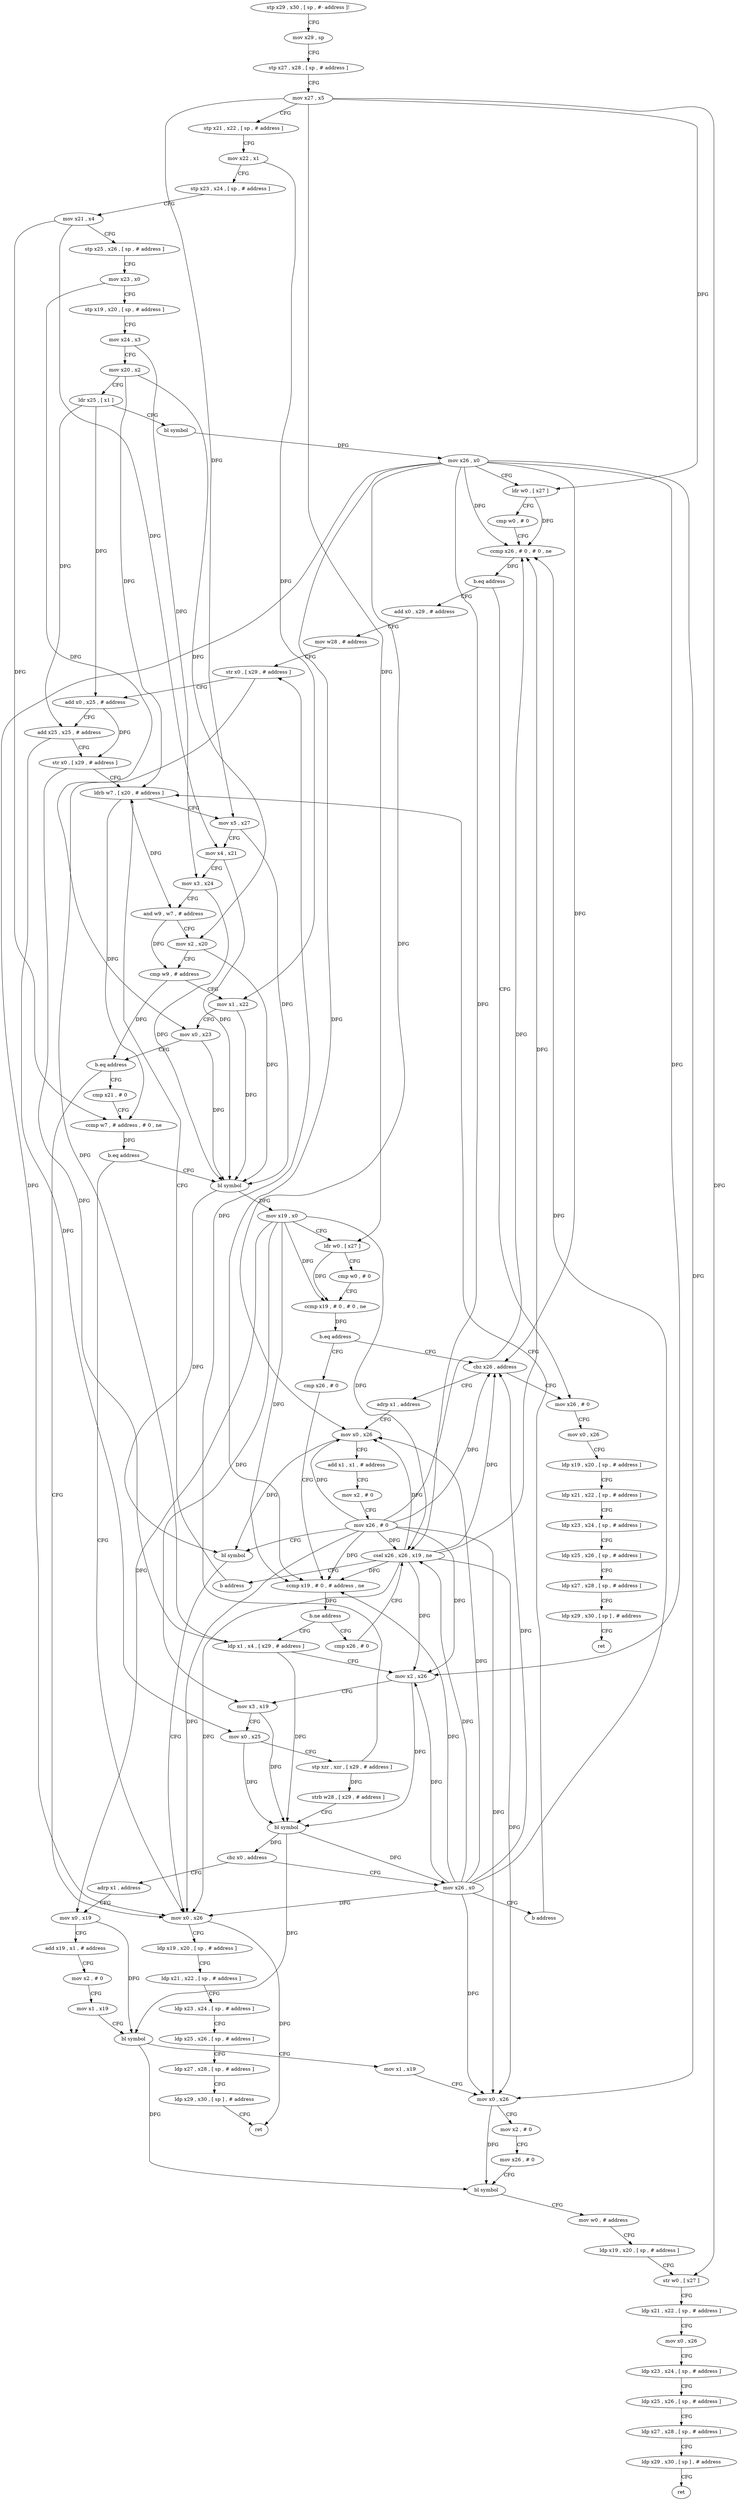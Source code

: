 digraph "func" {
"4276752" [label = "stp x29 , x30 , [ sp , #- address ]!" ]
"4276756" [label = "mov x29 , sp" ]
"4276760" [label = "stp x27 , x28 , [ sp , # address ]" ]
"4276764" [label = "mov x27 , x5" ]
"4276768" [label = "stp x21 , x22 , [ sp , # address ]" ]
"4276772" [label = "mov x22 , x1" ]
"4276776" [label = "stp x23 , x24 , [ sp , # address ]" ]
"4276780" [label = "mov x21 , x4" ]
"4276784" [label = "stp x25 , x26 , [ sp , # address ]" ]
"4276788" [label = "mov x23 , x0" ]
"4276792" [label = "stp x19 , x20 , [ sp , # address ]" ]
"4276796" [label = "mov x24 , x3" ]
"4276800" [label = "mov x20 , x2" ]
"4276804" [label = "ldr x25 , [ x1 ]" ]
"4276808" [label = "bl symbol" ]
"4276812" [label = "mov x26 , x0" ]
"4276816" [label = "ldr w0 , [ x27 ]" ]
"4276820" [label = "cmp w0 , # 0" ]
"4276824" [label = "ccmp x26 , # 0 , # 0 , ne" ]
"4276828" [label = "b.eq address" ]
"4277060" [label = "mov x26 , # 0" ]
"4276832" [label = "add x0 , x29 , # address" ]
"4277064" [label = "mov x0 , x26" ]
"4277068" [label = "ldp x19 , x20 , [ sp , # address ]" ]
"4277072" [label = "ldp x21 , x22 , [ sp , # address ]" ]
"4277076" [label = "ldp x23 , x24 , [ sp , # address ]" ]
"4277080" [label = "ldp x25 , x26 , [ sp , # address ]" ]
"4277084" [label = "ldp x27 , x28 , [ sp , # address ]" ]
"4277088" [label = "ldp x29 , x30 , [ sp ] , # address" ]
"4277092" [label = "ret" ]
"4276836" [label = "mov w28 , # address" ]
"4276840" [label = "str x0 , [ x29 , # address ]" ]
"4276844" [label = "add x0 , x25 , # address" ]
"4276848" [label = "add x25 , x25 , # address" ]
"4276852" [label = "str x0 , [ x29 , # address ]" ]
"4276856" [label = "ldrb w7 , [ x20 , # address ]" ]
"4277028" [label = "mov x0 , x26" ]
"4277032" [label = "ldp x19 , x20 , [ sp , # address ]" ]
"4277036" [label = "ldp x21 , x22 , [ sp , # address ]" ]
"4277040" [label = "ldp x23 , x24 , [ sp , # address ]" ]
"4277044" [label = "ldp x25 , x26 , [ sp , # address ]" ]
"4277048" [label = "ldp x27 , x28 , [ sp , # address ]" ]
"4277052" [label = "ldp x29 , x30 , [ sp ] , # address" ]
"4277056" [label = "ret" ]
"4276896" [label = "cmp x21 , # 0" ]
"4276900" [label = "ccmp w7 , # address , # 0 , ne" ]
"4276904" [label = "b.eq address" ]
"4276908" [label = "bl symbol" ]
"4276912" [label = "mov x19 , x0" ]
"4276916" [label = "ldr w0 , [ x27 ]" ]
"4276920" [label = "cmp w0 , # 0" ]
"4276924" [label = "ccmp x19 , # 0 , # 0 , ne" ]
"4276928" [label = "b.eq address" ]
"4277000" [label = "cbz x26 , address" ]
"4276932" [label = "cmp x26 , # 0" ]
"4277004" [label = "adrp x1 , address" ]
"4276936" [label = "ccmp x19 , # 0 , # address , ne" ]
"4276940" [label = "b.ne address" ]
"4276960" [label = "ldp x1 , x4 , [ x29 , # address ]" ]
"4276944" [label = "cmp x26 , # 0" ]
"4277008" [label = "mov x0 , x26" ]
"4277012" [label = "add x1 , x1 , # address" ]
"4277016" [label = "mov x2 , # 0" ]
"4277020" [label = "mov x26 , # 0" ]
"4277024" [label = "bl symbol" ]
"4276964" [label = "mov x2 , x26" ]
"4276968" [label = "mov x3 , x19" ]
"4276972" [label = "mov x0 , x25" ]
"4276976" [label = "stp xzr , xzr , [ x29 , # address ]" ]
"4276980" [label = "strb w28 , [ x29 , # address ]" ]
"4276984" [label = "bl symbol" ]
"4276988" [label = "cbz x0 , address" ]
"4277096" [label = "adrp x1 , address" ]
"4276992" [label = "mov x26 , x0" ]
"4276948" [label = "csel x26 , x26 , x19 , ne" ]
"4276952" [label = "b address" ]
"4277100" [label = "mov x0 , x19" ]
"4277104" [label = "add x19 , x1 , # address" ]
"4277108" [label = "mov x2 , # 0" ]
"4277112" [label = "mov x1 , x19" ]
"4277116" [label = "bl symbol" ]
"4277120" [label = "mov x1 , x19" ]
"4277124" [label = "mov x0 , x26" ]
"4277128" [label = "mov x2 , # 0" ]
"4277132" [label = "mov x26 , # 0" ]
"4277136" [label = "bl symbol" ]
"4277140" [label = "mov w0 , # address" ]
"4277144" [label = "ldp x19 , x20 , [ sp , # address ]" ]
"4277148" [label = "str w0 , [ x27 ]" ]
"4277152" [label = "ldp x21 , x22 , [ sp , # address ]" ]
"4277156" [label = "mov x0 , x26" ]
"4277160" [label = "ldp x23 , x24 , [ sp , # address ]" ]
"4277164" [label = "ldp x25 , x26 , [ sp , # address ]" ]
"4277168" [label = "ldp x27 , x28 , [ sp , # address ]" ]
"4277172" [label = "ldp x29 , x30 , [ sp ] , # address" ]
"4277176" [label = "ret" ]
"4276996" [label = "b address" ]
"4276860" [label = "mov x5 , x27" ]
"4276864" [label = "mov x4 , x21" ]
"4276868" [label = "mov x3 , x24" ]
"4276872" [label = "and w9 , w7 , # address" ]
"4276876" [label = "mov x2 , x20" ]
"4276880" [label = "cmp w9 , # address" ]
"4276884" [label = "mov x1 , x22" ]
"4276888" [label = "mov x0 , x23" ]
"4276892" [label = "b.eq address" ]
"4276752" -> "4276756" [ label = "CFG" ]
"4276756" -> "4276760" [ label = "CFG" ]
"4276760" -> "4276764" [ label = "CFG" ]
"4276764" -> "4276768" [ label = "CFG" ]
"4276764" -> "4276816" [ label = "DFG" ]
"4276764" -> "4276860" [ label = "DFG" ]
"4276764" -> "4276916" [ label = "DFG" ]
"4276764" -> "4277148" [ label = "DFG" ]
"4276768" -> "4276772" [ label = "CFG" ]
"4276772" -> "4276776" [ label = "CFG" ]
"4276772" -> "4276884" [ label = "DFG" ]
"4276776" -> "4276780" [ label = "CFG" ]
"4276780" -> "4276784" [ label = "CFG" ]
"4276780" -> "4276864" [ label = "DFG" ]
"4276780" -> "4276900" [ label = "DFG" ]
"4276784" -> "4276788" [ label = "CFG" ]
"4276788" -> "4276792" [ label = "CFG" ]
"4276788" -> "4276888" [ label = "DFG" ]
"4276792" -> "4276796" [ label = "CFG" ]
"4276796" -> "4276800" [ label = "CFG" ]
"4276796" -> "4276868" [ label = "DFG" ]
"4276800" -> "4276804" [ label = "CFG" ]
"4276800" -> "4276856" [ label = "DFG" ]
"4276800" -> "4276876" [ label = "DFG" ]
"4276804" -> "4276808" [ label = "CFG" ]
"4276804" -> "4276844" [ label = "DFG" ]
"4276804" -> "4276848" [ label = "DFG" ]
"4276808" -> "4276812" [ label = "DFG" ]
"4276812" -> "4276816" [ label = "CFG" ]
"4276812" -> "4276824" [ label = "DFG" ]
"4276812" -> "4277028" [ label = "DFG" ]
"4276812" -> "4277000" [ label = "DFG" ]
"4276812" -> "4276936" [ label = "DFG" ]
"4276812" -> "4277008" [ label = "DFG" ]
"4276812" -> "4276964" [ label = "DFG" ]
"4276812" -> "4276948" [ label = "DFG" ]
"4276812" -> "4277124" [ label = "DFG" ]
"4276816" -> "4276820" [ label = "CFG" ]
"4276816" -> "4276824" [ label = "DFG" ]
"4276820" -> "4276824" [ label = "CFG" ]
"4276824" -> "4276828" [ label = "DFG" ]
"4276828" -> "4277060" [ label = "CFG" ]
"4276828" -> "4276832" [ label = "CFG" ]
"4277060" -> "4277064" [ label = "CFG" ]
"4276832" -> "4276836" [ label = "CFG" ]
"4277064" -> "4277068" [ label = "CFG" ]
"4277068" -> "4277072" [ label = "CFG" ]
"4277072" -> "4277076" [ label = "CFG" ]
"4277076" -> "4277080" [ label = "CFG" ]
"4277080" -> "4277084" [ label = "CFG" ]
"4277084" -> "4277088" [ label = "CFG" ]
"4277088" -> "4277092" [ label = "CFG" ]
"4276836" -> "4276840" [ label = "CFG" ]
"4276840" -> "4276844" [ label = "CFG" ]
"4276840" -> "4276960" [ label = "DFG" ]
"4276844" -> "4276848" [ label = "CFG" ]
"4276844" -> "4276852" [ label = "DFG" ]
"4276848" -> "4276852" [ label = "CFG" ]
"4276848" -> "4276972" [ label = "DFG" ]
"4276852" -> "4276856" [ label = "CFG" ]
"4276852" -> "4276960" [ label = "DFG" ]
"4276856" -> "4276860" [ label = "CFG" ]
"4276856" -> "4276872" [ label = "DFG" ]
"4276856" -> "4276900" [ label = "DFG" ]
"4277028" -> "4277032" [ label = "CFG" ]
"4277028" -> "4277056" [ label = "DFG" ]
"4277032" -> "4277036" [ label = "CFG" ]
"4277036" -> "4277040" [ label = "CFG" ]
"4277040" -> "4277044" [ label = "CFG" ]
"4277044" -> "4277048" [ label = "CFG" ]
"4277048" -> "4277052" [ label = "CFG" ]
"4277052" -> "4277056" [ label = "CFG" ]
"4276896" -> "4276900" [ label = "CFG" ]
"4276900" -> "4276904" [ label = "DFG" ]
"4276904" -> "4277028" [ label = "CFG" ]
"4276904" -> "4276908" [ label = "CFG" ]
"4276908" -> "4276912" [ label = "DFG" ]
"4276908" -> "4277024" [ label = "DFG" ]
"4276912" -> "4276916" [ label = "CFG" ]
"4276912" -> "4276924" [ label = "DFG" ]
"4276912" -> "4276936" [ label = "DFG" ]
"4276912" -> "4276968" [ label = "DFG" ]
"4276912" -> "4277100" [ label = "DFG" ]
"4276912" -> "4276948" [ label = "DFG" ]
"4276916" -> "4276920" [ label = "CFG" ]
"4276916" -> "4276924" [ label = "DFG" ]
"4276920" -> "4276924" [ label = "CFG" ]
"4276924" -> "4276928" [ label = "DFG" ]
"4276928" -> "4277000" [ label = "CFG" ]
"4276928" -> "4276932" [ label = "CFG" ]
"4277000" -> "4277060" [ label = "CFG" ]
"4277000" -> "4277004" [ label = "CFG" ]
"4276932" -> "4276936" [ label = "CFG" ]
"4277004" -> "4277008" [ label = "CFG" ]
"4276936" -> "4276940" [ label = "DFG" ]
"4276940" -> "4276960" [ label = "CFG" ]
"4276940" -> "4276944" [ label = "CFG" ]
"4276960" -> "4276964" [ label = "CFG" ]
"4276960" -> "4276984" [ label = "DFG" ]
"4276944" -> "4276948" [ label = "CFG" ]
"4277008" -> "4277012" [ label = "CFG" ]
"4277008" -> "4277024" [ label = "DFG" ]
"4277012" -> "4277016" [ label = "CFG" ]
"4277016" -> "4277020" [ label = "CFG" ]
"4277020" -> "4277024" [ label = "CFG" ]
"4277020" -> "4276824" [ label = "DFG" ]
"4277020" -> "4277028" [ label = "DFG" ]
"4277020" -> "4277000" [ label = "DFG" ]
"4277020" -> "4276936" [ label = "DFG" ]
"4277020" -> "4277008" [ label = "DFG" ]
"4277020" -> "4276964" [ label = "DFG" ]
"4277020" -> "4276948" [ label = "DFG" ]
"4277020" -> "4277124" [ label = "DFG" ]
"4277024" -> "4277028" [ label = "CFG" ]
"4276964" -> "4276968" [ label = "CFG" ]
"4276964" -> "4276984" [ label = "DFG" ]
"4276968" -> "4276972" [ label = "CFG" ]
"4276968" -> "4276984" [ label = "DFG" ]
"4276972" -> "4276976" [ label = "CFG" ]
"4276972" -> "4276984" [ label = "DFG" ]
"4276976" -> "4276980" [ label = "DFG" ]
"4276976" -> "4276840" [ label = "DFG" ]
"4276980" -> "4276984" [ label = "CFG" ]
"4276984" -> "4276988" [ label = "DFG" ]
"4276984" -> "4276992" [ label = "DFG" ]
"4276984" -> "4277116" [ label = "DFG" ]
"4276988" -> "4277096" [ label = "CFG" ]
"4276988" -> "4276992" [ label = "CFG" ]
"4277096" -> "4277100" [ label = "CFG" ]
"4276992" -> "4276996" [ label = "CFG" ]
"4276992" -> "4276824" [ label = "DFG" ]
"4276992" -> "4277028" [ label = "DFG" ]
"4276992" -> "4277000" [ label = "DFG" ]
"4276992" -> "4276936" [ label = "DFG" ]
"4276992" -> "4277008" [ label = "DFG" ]
"4276992" -> "4276964" [ label = "DFG" ]
"4276992" -> "4276948" [ label = "DFG" ]
"4276992" -> "4277124" [ label = "DFG" ]
"4276948" -> "4276952" [ label = "CFG" ]
"4276948" -> "4276824" [ label = "DFG" ]
"4276948" -> "4277028" [ label = "DFG" ]
"4276948" -> "4277000" [ label = "DFG" ]
"4276948" -> "4276936" [ label = "DFG" ]
"4276948" -> "4277008" [ label = "DFG" ]
"4276948" -> "4276964" [ label = "DFG" ]
"4276948" -> "4277124" [ label = "DFG" ]
"4276952" -> "4276856" [ label = "CFG" ]
"4277100" -> "4277104" [ label = "CFG" ]
"4277100" -> "4277116" [ label = "DFG" ]
"4277104" -> "4277108" [ label = "CFG" ]
"4277108" -> "4277112" [ label = "CFG" ]
"4277112" -> "4277116" [ label = "CFG" ]
"4277116" -> "4277120" [ label = "CFG" ]
"4277116" -> "4277136" [ label = "DFG" ]
"4277120" -> "4277124" [ label = "CFG" ]
"4277124" -> "4277128" [ label = "CFG" ]
"4277124" -> "4277136" [ label = "DFG" ]
"4277128" -> "4277132" [ label = "CFG" ]
"4277132" -> "4277136" [ label = "CFG" ]
"4277136" -> "4277140" [ label = "CFG" ]
"4277140" -> "4277144" [ label = "CFG" ]
"4277144" -> "4277148" [ label = "CFG" ]
"4277148" -> "4277152" [ label = "CFG" ]
"4277152" -> "4277156" [ label = "CFG" ]
"4277156" -> "4277160" [ label = "CFG" ]
"4277160" -> "4277164" [ label = "CFG" ]
"4277164" -> "4277168" [ label = "CFG" ]
"4277168" -> "4277172" [ label = "CFG" ]
"4277172" -> "4277176" [ label = "CFG" ]
"4276996" -> "4276856" [ label = "CFG" ]
"4276860" -> "4276864" [ label = "CFG" ]
"4276860" -> "4276908" [ label = "DFG" ]
"4276864" -> "4276868" [ label = "CFG" ]
"4276864" -> "4276908" [ label = "DFG" ]
"4276868" -> "4276872" [ label = "CFG" ]
"4276868" -> "4276908" [ label = "DFG" ]
"4276872" -> "4276876" [ label = "CFG" ]
"4276872" -> "4276880" [ label = "DFG" ]
"4276876" -> "4276880" [ label = "CFG" ]
"4276876" -> "4276908" [ label = "DFG" ]
"4276880" -> "4276884" [ label = "CFG" ]
"4276880" -> "4276892" [ label = "DFG" ]
"4276884" -> "4276888" [ label = "CFG" ]
"4276884" -> "4276908" [ label = "DFG" ]
"4276888" -> "4276892" [ label = "CFG" ]
"4276888" -> "4276908" [ label = "DFG" ]
"4276892" -> "4277028" [ label = "CFG" ]
"4276892" -> "4276896" [ label = "CFG" ]
}

